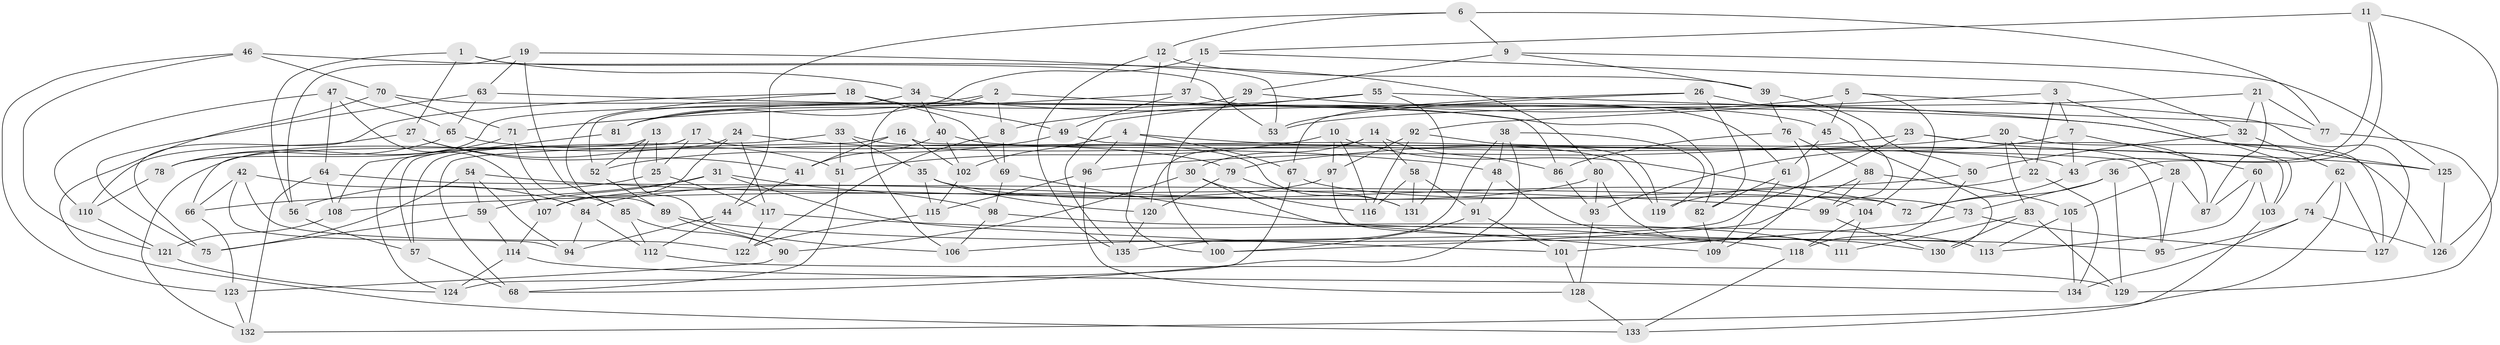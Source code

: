 // coarse degree distribution, {4: 0.5473684210526316, 6: 0.30526315789473685, 5: 0.10526315789473684, 3: 0.042105263157894736}
// Generated by graph-tools (version 1.1) at 2025/38/03/04/25 23:38:05]
// undirected, 135 vertices, 270 edges
graph export_dot {
  node [color=gray90,style=filled];
  1;
  2;
  3;
  4;
  5;
  6;
  7;
  8;
  9;
  10;
  11;
  12;
  13;
  14;
  15;
  16;
  17;
  18;
  19;
  20;
  21;
  22;
  23;
  24;
  25;
  26;
  27;
  28;
  29;
  30;
  31;
  32;
  33;
  34;
  35;
  36;
  37;
  38;
  39;
  40;
  41;
  42;
  43;
  44;
  45;
  46;
  47;
  48;
  49;
  50;
  51;
  52;
  53;
  54;
  55;
  56;
  57;
  58;
  59;
  60;
  61;
  62;
  63;
  64;
  65;
  66;
  67;
  68;
  69;
  70;
  71;
  72;
  73;
  74;
  75;
  76;
  77;
  78;
  79;
  80;
  81;
  82;
  83;
  84;
  85;
  86;
  87;
  88;
  89;
  90;
  91;
  92;
  93;
  94;
  95;
  96;
  97;
  98;
  99;
  100;
  101;
  102;
  103;
  104;
  105;
  106;
  107;
  108;
  109;
  110;
  111;
  112;
  113;
  114;
  115;
  116;
  117;
  118;
  119;
  120;
  121;
  122;
  123;
  124;
  125;
  126;
  127;
  128;
  129;
  130;
  131;
  132;
  133;
  134;
  135;
  1 -- 56;
  1 -- 53;
  1 -- 27;
  1 -- 34;
  2 -- 127;
  2 -- 106;
  2 -- 8;
  2 -- 78;
  3 -- 92;
  3 -- 7;
  3 -- 22;
  3 -- 103;
  4 -- 125;
  4 -- 67;
  4 -- 96;
  4 -- 102;
  5 -- 45;
  5 -- 127;
  5 -- 104;
  5 -- 8;
  6 -- 9;
  6 -- 44;
  6 -- 77;
  6 -- 12;
  7 -- 93;
  7 -- 43;
  7 -- 60;
  8 -- 69;
  8 -- 122;
  9 -- 29;
  9 -- 125;
  9 -- 39;
  10 -- 72;
  10 -- 116;
  10 -- 97;
  10 -- 51;
  11 -- 43;
  11 -- 15;
  11 -- 36;
  11 -- 126;
  12 -- 135;
  12 -- 100;
  12 -- 39;
  13 -- 25;
  13 -- 52;
  13 -- 66;
  13 -- 106;
  14 -- 58;
  14 -- 120;
  14 -- 86;
  14 -- 30;
  15 -- 32;
  15 -- 81;
  15 -- 37;
  16 -- 103;
  16 -- 41;
  16 -- 102;
  16 -- 68;
  17 -- 124;
  17 -- 119;
  17 -- 25;
  17 -- 57;
  18 -- 49;
  18 -- 75;
  18 -- 89;
  18 -- 69;
  19 -- 85;
  19 -- 56;
  19 -- 53;
  19 -- 63;
  20 -- 83;
  20 -- 22;
  20 -- 126;
  20 -- 79;
  21 -- 32;
  21 -- 87;
  21 -- 53;
  21 -- 77;
  22 -- 134;
  22 -- 119;
  23 -- 28;
  23 -- 106;
  23 -- 87;
  23 -- 96;
  24 -- 132;
  24 -- 107;
  24 -- 48;
  24 -- 117;
  25 -- 117;
  25 -- 56;
  26 -- 82;
  26 -- 99;
  26 -- 53;
  26 -- 67;
  27 -- 41;
  27 -- 51;
  27 -- 110;
  28 -- 95;
  28 -- 105;
  28 -- 87;
  29 -- 100;
  29 -- 81;
  29 -- 45;
  30 -- 90;
  30 -- 116;
  30 -- 109;
  31 -- 59;
  31 -- 98;
  31 -- 66;
  31 -- 101;
  32 -- 50;
  32 -- 62;
  33 -- 35;
  33 -- 57;
  33 -- 51;
  33 -- 131;
  34 -- 52;
  34 -- 82;
  34 -- 40;
  35 -- 115;
  35 -- 104;
  35 -- 120;
  36 -- 72;
  36 -- 73;
  36 -- 129;
  37 -- 71;
  37 -- 61;
  37 -- 49;
  38 -- 68;
  38 -- 135;
  38 -- 119;
  38 -- 48;
  39 -- 50;
  39 -- 76;
  40 -- 43;
  40 -- 102;
  40 -- 41;
  41 -- 44;
  42 -- 94;
  42 -- 84;
  42 -- 122;
  42 -- 66;
  43 -- 72;
  44 -- 112;
  44 -- 94;
  45 -- 61;
  45 -- 130;
  46 -- 121;
  46 -- 80;
  46 -- 123;
  46 -- 70;
  47 -- 110;
  47 -- 107;
  47 -- 64;
  47 -- 65;
  48 -- 91;
  48 -- 130;
  49 -- 95;
  49 -- 52;
  50 -- 118;
  50 -- 108;
  51 -- 68;
  52 -- 89;
  54 -- 59;
  54 -- 99;
  54 -- 75;
  54 -- 94;
  55 -- 77;
  55 -- 131;
  55 -- 81;
  55 -- 135;
  56 -- 57;
  57 -- 68;
  58 -- 116;
  58 -- 91;
  58 -- 131;
  59 -- 114;
  59 -- 75;
  60 -- 103;
  60 -- 87;
  60 -- 113;
  61 -- 109;
  61 -- 82;
  62 -- 127;
  62 -- 74;
  62 -- 132;
  63 -- 65;
  63 -- 125;
  63 -- 75;
  64 -- 108;
  64 -- 132;
  64 -- 72;
  65 -- 79;
  65 -- 78;
  66 -- 123;
  67 -- 124;
  67 -- 73;
  69 -- 98;
  69 -- 113;
  70 -- 133;
  70 -- 71;
  70 -- 86;
  71 -- 85;
  71 -- 78;
  73 -- 127;
  73 -- 101;
  74 -- 126;
  74 -- 95;
  74 -- 134;
  76 -- 88;
  76 -- 109;
  76 -- 86;
  77 -- 129;
  78 -- 110;
  79 -- 131;
  79 -- 120;
  80 -- 84;
  80 -- 93;
  80 -- 111;
  81 -- 108;
  82 -- 109;
  83 -- 129;
  83 -- 130;
  83 -- 111;
  84 -- 112;
  84 -- 94;
  85 -- 112;
  85 -- 90;
  86 -- 93;
  88 -- 105;
  88 -- 99;
  88 -- 100;
  89 -- 95;
  89 -- 90;
  90 -- 123;
  91 -- 100;
  91 -- 101;
  92 -- 119;
  92 -- 116;
  92 -- 97;
  93 -- 128;
  96 -- 128;
  96 -- 115;
  97 -- 113;
  97 -- 107;
  98 -- 106;
  98 -- 111;
  99 -- 130;
  101 -- 128;
  102 -- 115;
  103 -- 133;
  104 -- 118;
  104 -- 111;
  105 -- 134;
  105 -- 113;
  107 -- 114;
  108 -- 121;
  110 -- 121;
  112 -- 129;
  114 -- 134;
  114 -- 124;
  115 -- 122;
  117 -- 118;
  117 -- 122;
  118 -- 133;
  120 -- 135;
  121 -- 124;
  123 -- 132;
  125 -- 126;
  128 -- 133;
}
